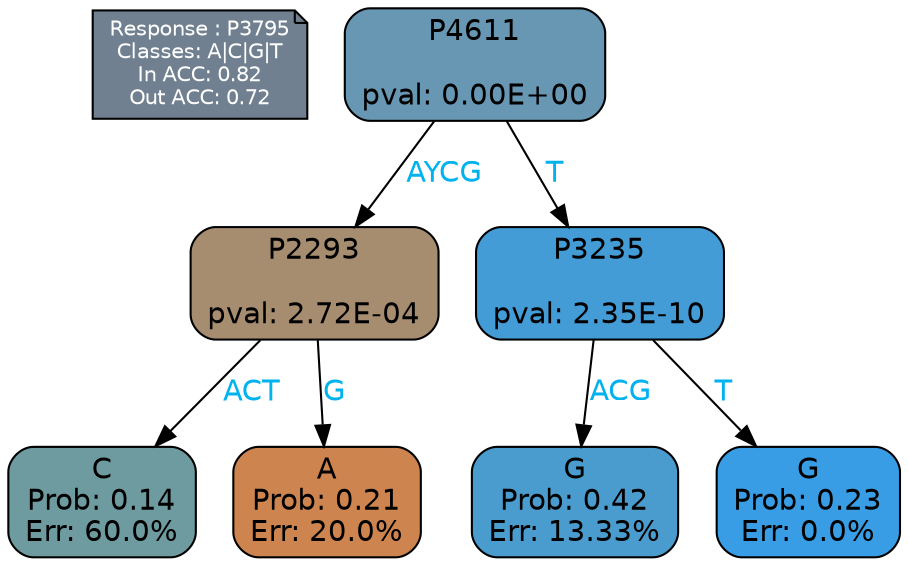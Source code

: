 digraph Tree {
node [shape=box, style="filled, rounded", color="black", fontname=helvetica] ;
graph [ranksep=equally, splines=polylines, bgcolor=transparent, dpi=600] ;
edge [fontname=helvetica] ;
LEGEND [label="Response : P3795
Classes: A|C|G|T
In ACC: 0.82
Out ACC: 0.72
",shape=note,align=left,style=filled,fillcolor="slategray",fontcolor="white",fontsize=10];1 [label="P4611

pval: 0.00E+00", fillcolor="#6797b2"] ;
2 [label="P2293

pval: 2.72E-04", fillcolor="#a78d70"] ;
3 [label="C
Prob: 0.14
Err: 60.0%", fillcolor="#6e9ba0"] ;
4 [label="A
Prob: 0.21
Err: 20.0%", fillcolor="#ce844f"] ;
5 [label="P3235

pval: 2.35E-10", fillcolor="#449cd6"] ;
6 [label="G
Prob: 0.42
Err: 13.33%", fillcolor="#4a9cce"] ;
7 [label="G
Prob: 0.23
Err: 0.0%", fillcolor="#399de5"] ;
1 -> 2 [label="AYCG",fontcolor=deepskyblue2] ;
1 -> 5 [label="T",fontcolor=deepskyblue2] ;
2 -> 3 [label="ACT",fontcolor=deepskyblue2] ;
2 -> 4 [label="G",fontcolor=deepskyblue2] ;
5 -> 6 [label="ACG",fontcolor=deepskyblue2] ;
5 -> 7 [label="T",fontcolor=deepskyblue2] ;
{rank = same; 3;4;6;7;}{rank = same; LEGEND;1;}}